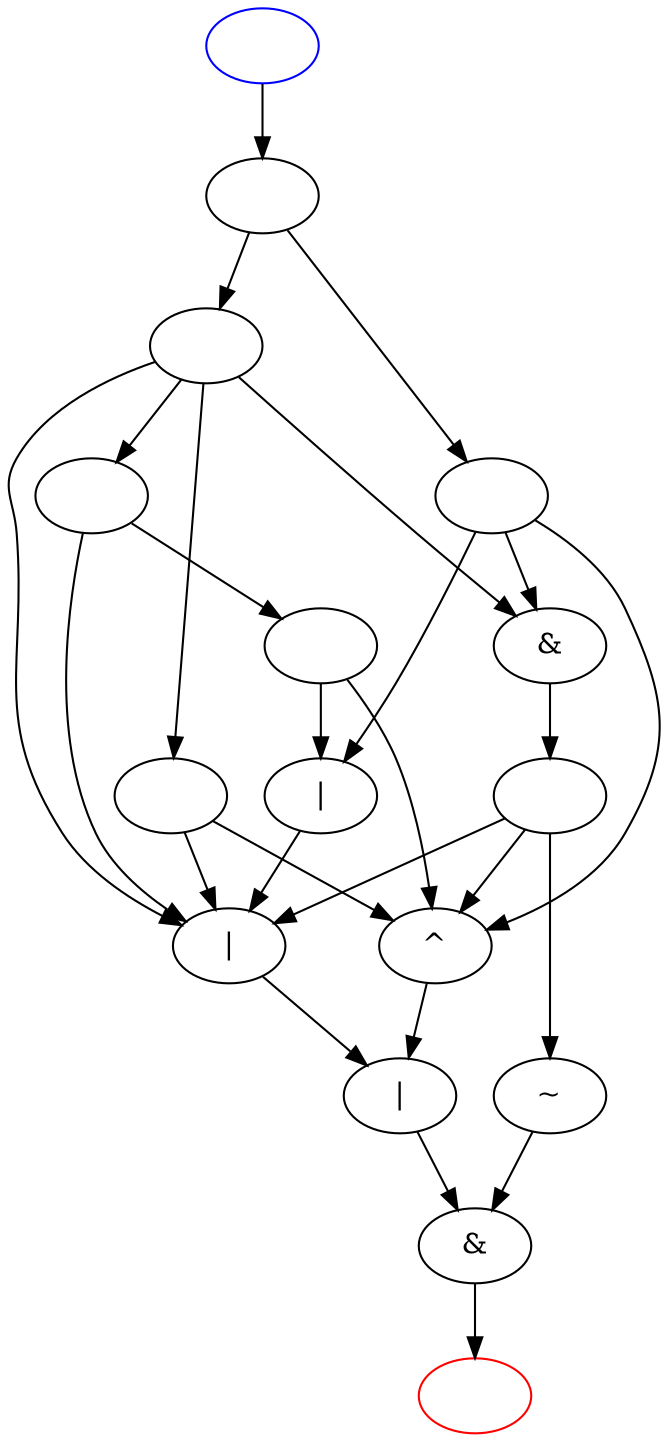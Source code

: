 digraph G {
    v0 [label=""];
    v0 -> v1;
    v0 -> v4;
    v0 -> v5;
    v0 -> v7;
    v1 [label=""];
    v1 -> v2;
    v1 -> v7;
    v2 [label=""];
    v2 -> v6;
    v2 -> v9;
    v3 [label=""];
    v3 -> v5;
    v3 -> v6;
    v3 -> v9;
    v4 [label=""];
    v4 -> v7;
    v4 -> v9;
    v5 [label="&"];
    v5 -> v18;
    v6 [label="|"];
    v6 -> v7;
    v7 [label="|"];
    v7 -> v16;
    v8 [label="~"];
    v8 -> v17;
    v9 [label="^"];
    v9 -> v16;
    v10 [color=blue];
    v10 [label=""];
    v10 -> v15;
    v13 [color=red];
    v13 [label=""];
    v15 [label=""];
    v15 -> v0;
    v15 -> v3;
    v16 [label="|"];
    v16 -> v17;
    v17 [label="&"];
    v17 -> v13;
    v18 [label=""];
    v18 -> v7;
    v18 -> v8;
    v18 -> v9;
}